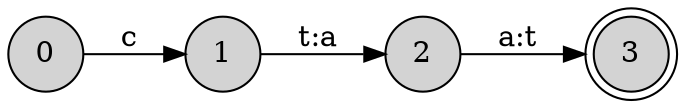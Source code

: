 // This graph generated with hfst-fst2txt blah
digraph H {
rankdir = LR;
node [shape=doublecircle,style=filled] 3
node [shape=circle,style=filled] 0
node [shape=circle,style=filled] 1
node [shape=circle,style=filled] 2
0 -> 1 [label="c "];
1 -> 2 [label="t:a "];
2 -> 3 [label="a:t "];
}
